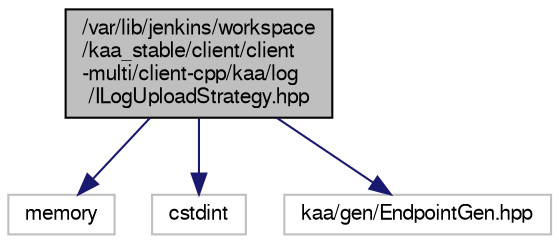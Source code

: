 digraph "/var/lib/jenkins/workspace/kaa_stable/client/client-multi/client-cpp/kaa/log/ILogUploadStrategy.hpp"
{
  bgcolor="transparent";
  edge [fontname="FreeSans",fontsize="10",labelfontname="FreeSans",labelfontsize="10"];
  node [fontname="FreeSans",fontsize="10",shape=record];
  Node1 [label="/var/lib/jenkins/workspace\l/kaa_stable/client/client\l-multi/client-cpp/kaa/log\l/ILogUploadStrategy.hpp",height=0.2,width=0.4,color="black", fillcolor="grey75", style="filled" fontcolor="black"];
  Node1 -> Node2 [color="midnightblue",fontsize="10",style="solid",fontname="FreeSans"];
  Node2 [label="memory",height=0.2,width=0.4,color="grey75"];
  Node1 -> Node3 [color="midnightblue",fontsize="10",style="solid",fontname="FreeSans"];
  Node3 [label="cstdint",height=0.2,width=0.4,color="grey75"];
  Node1 -> Node4 [color="midnightblue",fontsize="10",style="solid",fontname="FreeSans"];
  Node4 [label="kaa/gen/EndpointGen.hpp",height=0.2,width=0.4,color="grey75"];
}
